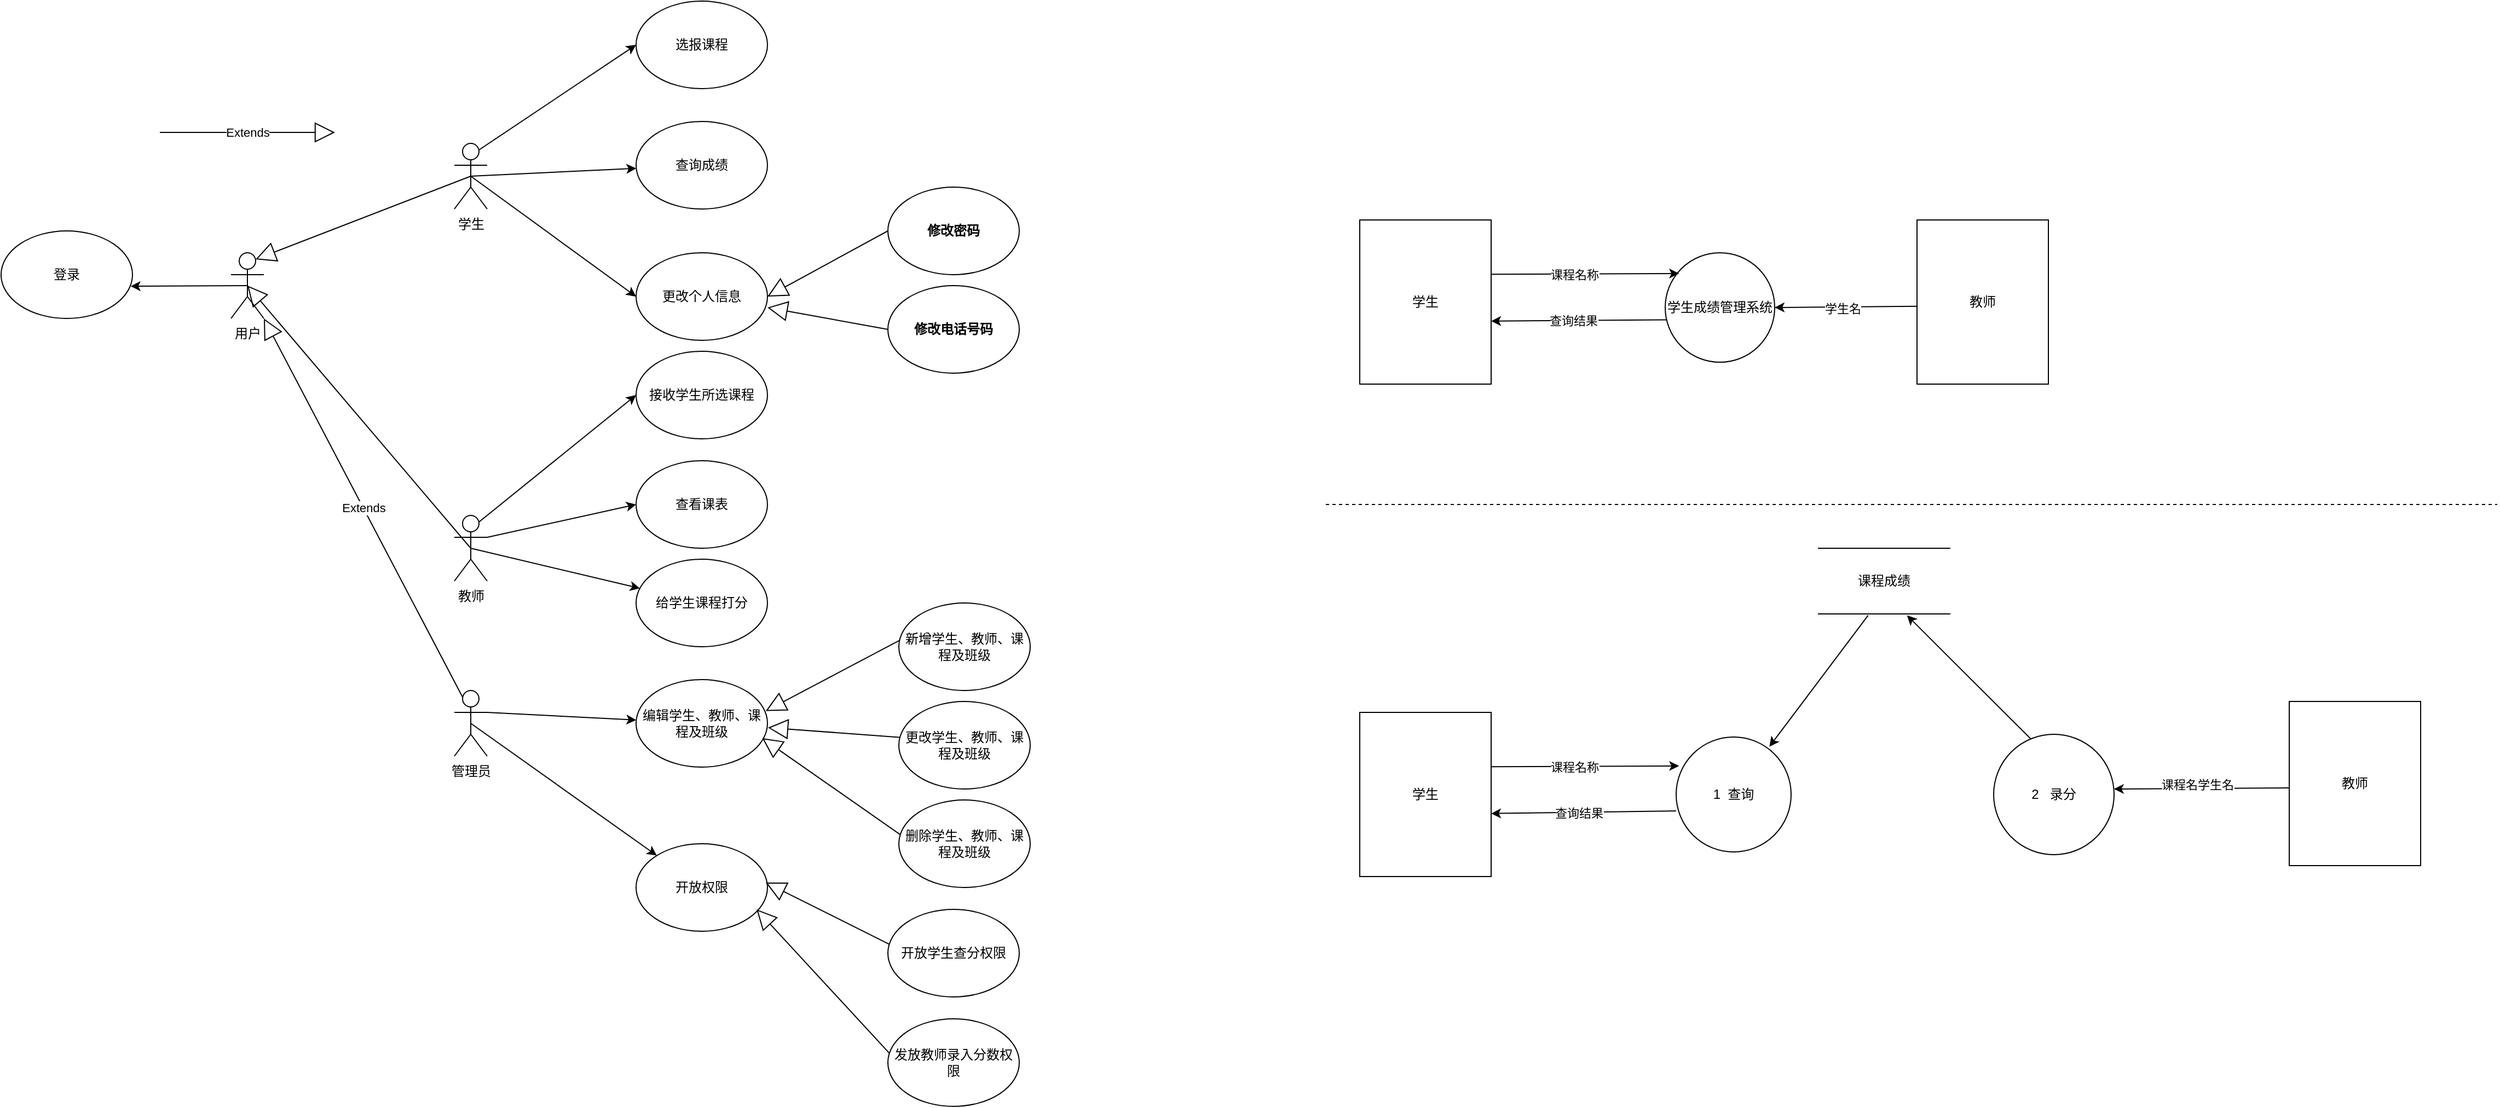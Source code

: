 <mxfile version="22.0.8" type="github" pages="2">
  <diagram name="第 1 页" id="OLtmOnj1G0xmocBiT_f8">
    <mxGraphModel dx="834" dy="469" grid="1" gridSize="10" guides="1" tooltips="1" connect="1" arrows="1" fold="1" page="1" pageScale="1" pageWidth="827" pageHeight="1169" math="0" shadow="0">
      <root>
        <mxCell id="0" />
        <mxCell id="1" parent="0" />
        <mxCell id="zD0eJCW0B57OZEV-lel7-20" value="用户" style="shape=umlActor;verticalLabelPosition=bottom;verticalAlign=top;html=1;outlineConnect=0;" vertex="1" parent="1">
          <mxGeometry x="210" y="250" width="30" height="60" as="geometry" />
        </mxCell>
        <mxCell id="zD0eJCW0B57OZEV-lel7-21" value="登录" style="ellipse;whiteSpace=wrap;html=1;" vertex="1" parent="1">
          <mxGeometry y="230" width="120" height="80" as="geometry" />
        </mxCell>
        <mxCell id="zD0eJCW0B57OZEV-lel7-22" style="edgeStyle=orthogonalEdgeStyle;rounded=0;orthogonalLoop=1;jettySize=auto;html=1;exitX=1;exitY=0.5;exitDx=0;exitDy=0;entryX=0.917;entryY=0.504;entryDx=0;entryDy=0;entryPerimeter=0;strokeColor=none;" edge="1" parent="1" source="zD0eJCW0B57OZEV-lel7-21" target="zD0eJCW0B57OZEV-lel7-21">
          <mxGeometry relative="1" as="geometry" />
        </mxCell>
        <mxCell id="zD0eJCW0B57OZEV-lel7-27" value="" style="endArrow=classic;html=1;rounded=0;entryX=0.986;entryY=0.632;entryDx=0;entryDy=0;entryPerimeter=0;exitX=0.5;exitY=0.5;exitDx=0;exitDy=0;exitPerimeter=0;" edge="1" parent="1" source="zD0eJCW0B57OZEV-lel7-20" target="zD0eJCW0B57OZEV-lel7-21">
          <mxGeometry width="50" height="50" relative="1" as="geometry">
            <mxPoint x="190" y="340" as="sourcePoint" />
            <mxPoint x="240" y="290" as="targetPoint" />
          </mxGeometry>
        </mxCell>
        <mxCell id="zD0eJCW0B57OZEV-lel7-30" value="" style="endArrow=block;endSize=16;endFill=0;html=1;rounded=0;entryX=0.75;entryY=0.1;entryDx=0;entryDy=0;entryPerimeter=0;exitX=0.5;exitY=0.5;exitDx=0;exitDy=0;exitPerimeter=0;" edge="1" parent="1" source="zD0eJCW0B57OZEV-lel7-31" target="zD0eJCW0B57OZEV-lel7-20">
          <mxGeometry width="160" relative="1" as="geometry">
            <mxPoint x="320" y="240" as="sourcePoint" />
            <mxPoint x="370" y="330" as="targetPoint" />
          </mxGeometry>
        </mxCell>
        <mxCell id="zD0eJCW0B57OZEV-lel7-31" value="学生" style="shape=umlActor;verticalLabelPosition=bottom;verticalAlign=top;html=1;" vertex="1" parent="1">
          <mxGeometry x="414" y="150" width="30" height="60" as="geometry" />
        </mxCell>
        <mxCell id="zD0eJCW0B57OZEV-lel7-34" value="Extends" style="endArrow=block;endSize=16;endFill=0;html=1;rounded=0;" edge="1" parent="1">
          <mxGeometry width="160" relative="1" as="geometry">
            <mxPoint x="145" y="140" as="sourcePoint" />
            <mxPoint x="305" y="140" as="targetPoint" />
          </mxGeometry>
        </mxCell>
        <mxCell id="zD0eJCW0B57OZEV-lel7-35" value="选报课程" style="ellipse;whiteSpace=wrap;html=1;" vertex="1" parent="1">
          <mxGeometry x="580" y="20" width="120" height="80" as="geometry" />
        </mxCell>
        <mxCell id="zD0eJCW0B57OZEV-lel7-36" value="" style="endArrow=classic;html=1;rounded=0;entryX=0;entryY=0.5;entryDx=0;entryDy=0;exitX=0.75;exitY=0.1;exitDx=0;exitDy=0;exitPerimeter=0;" edge="1" parent="1" source="zD0eJCW0B57OZEV-lel7-31" target="zD0eJCW0B57OZEV-lel7-35">
          <mxGeometry width="50" height="50" relative="1" as="geometry">
            <mxPoint x="470" y="170" as="sourcePoint" />
            <mxPoint x="520" y="120" as="targetPoint" />
          </mxGeometry>
        </mxCell>
        <mxCell id="zD0eJCW0B57OZEV-lel7-37" value="" style="endArrow=classic;html=1;rounded=0;exitX=0.5;exitY=0.5;exitDx=0;exitDy=0;exitPerimeter=0;" edge="1" parent="1" source="zD0eJCW0B57OZEV-lel7-31" target="zD0eJCW0B57OZEV-lel7-38">
          <mxGeometry width="50" height="50" relative="1" as="geometry">
            <mxPoint x="450" y="300" as="sourcePoint" />
            <mxPoint x="500" y="250" as="targetPoint" />
          </mxGeometry>
        </mxCell>
        <mxCell id="zD0eJCW0B57OZEV-lel7-38" value="查询成绩" style="ellipse;whiteSpace=wrap;html=1;" vertex="1" parent="1">
          <mxGeometry x="580" y="130" width="120" height="80" as="geometry" />
        </mxCell>
        <mxCell id="zD0eJCW0B57OZEV-lel7-41" value="" style="endArrow=classic;html=1;rounded=0;exitX=0.5;exitY=0.5;exitDx=0;exitDy=0;exitPerimeter=0;entryX=0;entryY=0.5;entryDx=0;entryDy=0;" edge="1" parent="1" source="zD0eJCW0B57OZEV-lel7-31" target="zD0eJCW0B57OZEV-lel7-42">
          <mxGeometry width="50" height="50" relative="1" as="geometry">
            <mxPoint x="410" y="390" as="sourcePoint" />
            <mxPoint x="460" y="340" as="targetPoint" />
          </mxGeometry>
        </mxCell>
        <mxCell id="zD0eJCW0B57OZEV-lel7-42" value="更改个人信息" style="ellipse;whiteSpace=wrap;html=1;" vertex="1" parent="1">
          <mxGeometry x="580" y="250" width="120" height="80" as="geometry" />
        </mxCell>
        <mxCell id="zD0eJCW0B57OZEV-lel7-43" value="" style="endArrow=block;endSize=16;endFill=0;html=1;rounded=0;entryX=1;entryY=0.5;entryDx=0;entryDy=0;fontStyle=1" edge="1" parent="1" target="zD0eJCW0B57OZEV-lel7-42">
          <mxGeometry width="160" relative="1" as="geometry">
            <mxPoint x="810" y="230" as="sourcePoint" />
            <mxPoint x="640" y="270" as="targetPoint" />
          </mxGeometry>
        </mxCell>
        <mxCell id="zD0eJCW0B57OZEV-lel7-44" value="修改密码" style="ellipse;whiteSpace=wrap;html=1;fontStyle=1" vertex="1" parent="1">
          <mxGeometry x="810" y="190" width="120" height="80" as="geometry" />
        </mxCell>
        <mxCell id="zD0eJCW0B57OZEV-lel7-45" value="" style="endArrow=block;endSize=16;endFill=0;html=1;rounded=0;entryX=1;entryY=0.5;entryDx=0;entryDy=0;fontStyle=1;exitX=0;exitY=0.5;exitDx=0;exitDy=0;" edge="1" parent="1" source="zD0eJCW0B57OZEV-lel7-46">
          <mxGeometry width="160" relative="1" as="geometry">
            <mxPoint x="810" y="350" as="sourcePoint" />
            <mxPoint x="700" y="300" as="targetPoint" />
          </mxGeometry>
        </mxCell>
        <mxCell id="zD0eJCW0B57OZEV-lel7-46" value="修改电话号码" style="ellipse;whiteSpace=wrap;html=1;fontStyle=1" vertex="1" parent="1">
          <mxGeometry x="810" y="280" width="120" height="80" as="geometry" />
        </mxCell>
        <mxCell id="zD0eJCW0B57OZEV-lel7-47" value="" style="endArrow=block;endSize=16;endFill=0;html=1;rounded=0;entryX=0.5;entryY=0.5;entryDx=0;entryDy=0;entryPerimeter=0;exitX=0.5;exitY=0.5;exitDx=0;exitDy=0;exitPerimeter=0;" edge="1" parent="1" source="zD0eJCW0B57OZEV-lel7-48" target="zD0eJCW0B57OZEV-lel7-20">
          <mxGeometry width="160" relative="1" as="geometry">
            <mxPoint x="327" y="680" as="sourcePoint" />
            <mxPoint x="240" y="696" as="targetPoint" />
          </mxGeometry>
        </mxCell>
        <mxCell id="zD0eJCW0B57OZEV-lel7-48" value="教师" style="shape=umlActor;verticalLabelPosition=bottom;verticalAlign=top;html=1;" vertex="1" parent="1">
          <mxGeometry x="414" y="490" width="30" height="60" as="geometry" />
        </mxCell>
        <mxCell id="zD0eJCW0B57OZEV-lel7-49" value="" style="endArrow=classic;html=1;rounded=0;entryX=0;entryY=0.5;entryDx=0;entryDy=0;exitX=0.75;exitY=0.1;exitDx=0;exitDy=0;exitPerimeter=0;" edge="1" parent="1" source="zD0eJCW0B57OZEV-lel7-48" target="zD0eJCW0B57OZEV-lel7-58">
          <mxGeometry width="50" height="50" relative="1" as="geometry">
            <mxPoint x="431" y="530" as="sourcePoint" />
            <mxPoint x="541" y="420" as="targetPoint" />
          </mxGeometry>
        </mxCell>
        <mxCell id="zD0eJCW0B57OZEV-lel7-50" value="" style="endArrow=classic;html=1;rounded=0;exitX=0.5;exitY=0.5;exitDx=0;exitDy=0;exitPerimeter=0;" edge="1" parent="1" source="zD0eJCW0B57OZEV-lel7-48" target="zD0eJCW0B57OZEV-lel7-51">
          <mxGeometry width="50" height="50" relative="1" as="geometry">
            <mxPoint x="411" y="660" as="sourcePoint" />
            <mxPoint x="461" y="610" as="targetPoint" />
          </mxGeometry>
        </mxCell>
        <mxCell id="zD0eJCW0B57OZEV-lel7-51" value="给学生课程打分" style="ellipse;whiteSpace=wrap;html=1;" vertex="1" parent="1">
          <mxGeometry x="580" y="530" width="120" height="80" as="geometry" />
        </mxCell>
        <mxCell id="zD0eJCW0B57OZEV-lel7-58" value="接收学生所选课程" style="ellipse;whiteSpace=wrap;html=1;" vertex="1" parent="1">
          <mxGeometry x="580" y="340" width="120" height="80" as="geometry" />
        </mxCell>
        <mxCell id="zD0eJCW0B57OZEV-lel7-61" value="Extends" style="endArrow=block;endSize=16;endFill=0;html=1;rounded=0;entryX=1;entryY=1;entryDx=0;entryDy=0;entryPerimeter=0;exitX=0.25;exitY=0.1;exitDx=0;exitDy=0;exitPerimeter=0;" edge="1" parent="1" source="zD0eJCW0B57OZEV-lel7-62" target="zD0eJCW0B57OZEV-lel7-20">
          <mxGeometry width="160" relative="1" as="geometry">
            <mxPoint x="280" y="580" as="sourcePoint" />
            <mxPoint x="440" y="580" as="targetPoint" />
          </mxGeometry>
        </mxCell>
        <mxCell id="zD0eJCW0B57OZEV-lel7-62" value="管理员" style="shape=umlActor;verticalLabelPosition=bottom;verticalAlign=top;html=1;outlineConnect=0;" vertex="1" parent="1">
          <mxGeometry x="414" y="650" width="30" height="60" as="geometry" />
        </mxCell>
        <mxCell id="zD0eJCW0B57OZEV-lel7-63" value="" style="endArrow=classic;html=1;rounded=0;exitX=1;exitY=0.333;exitDx=0;exitDy=0;exitPerimeter=0;" edge="1" parent="1" source="zD0eJCW0B57OZEV-lel7-62" target="zD0eJCW0B57OZEV-lel7-64">
          <mxGeometry width="50" height="50" relative="1" as="geometry">
            <mxPoint x="540" y="705" as="sourcePoint" />
            <mxPoint x="590" y="655" as="targetPoint" />
          </mxGeometry>
        </mxCell>
        <mxCell id="zD0eJCW0B57OZEV-lel7-64" value="编辑学生、教师、课程及班级" style="ellipse;whiteSpace=wrap;html=1;" vertex="1" parent="1">
          <mxGeometry x="580" y="640" width="120" height="80" as="geometry" />
        </mxCell>
        <mxCell id="zD0eJCW0B57OZEV-lel7-65" value="" style="endArrow=classic;html=1;rounded=0;exitX=0.5;exitY=0.5;exitDx=0;exitDy=0;exitPerimeter=0;" edge="1" parent="1" source="zD0eJCW0B57OZEV-lel7-62" target="zD0eJCW0B57OZEV-lel7-66">
          <mxGeometry width="50" height="50" relative="1" as="geometry">
            <mxPoint x="410" y="650" as="sourcePoint" />
            <mxPoint x="570" y="780" as="targetPoint" />
          </mxGeometry>
        </mxCell>
        <mxCell id="zD0eJCW0B57OZEV-lel7-66" value="开放权限" style="ellipse;whiteSpace=wrap;html=1;" vertex="1" parent="1">
          <mxGeometry x="580" y="790" width="120" height="80" as="geometry" />
        </mxCell>
        <mxCell id="zD0eJCW0B57OZEV-lel7-68" value="" style="endArrow=block;endSize=16;endFill=0;html=1;rounded=0;entryX=0.987;entryY=0.359;entryDx=0;entryDy=0;entryPerimeter=0;exitX=0.015;exitY=0.42;exitDx=0;exitDy=0;exitPerimeter=0;" edge="1" parent="1" source="zD0eJCW0B57OZEV-lel7-69" target="zD0eJCW0B57OZEV-lel7-64">
          <mxGeometry width="160" relative="1" as="geometry">
            <mxPoint x="820" y="610" as="sourcePoint" />
            <mxPoint x="710" y="640" as="targetPoint" />
          </mxGeometry>
        </mxCell>
        <mxCell id="zD0eJCW0B57OZEV-lel7-69" value="新增学生、教师、课程及班级" style="ellipse;whiteSpace=wrap;html=1;" vertex="1" parent="1">
          <mxGeometry x="820" y="570" width="120" height="80" as="geometry" />
        </mxCell>
        <mxCell id="zD0eJCW0B57OZEV-lel7-70" value="" style="endArrow=block;endSize=16;endFill=0;html=1;rounded=0;exitX=0.02;exitY=0.415;exitDx=0;exitDy=0;exitPerimeter=0;entryX=1.004;entryY=0.549;entryDx=0;entryDy=0;entryPerimeter=0;" edge="1" parent="1" target="zD0eJCW0B57OZEV-lel7-64">
          <mxGeometry width="160" relative="1" as="geometry">
            <mxPoint x="826.8" y="693.2" as="sourcePoint" />
            <mxPoint x="705" y="690" as="targetPoint" />
          </mxGeometry>
        </mxCell>
        <mxCell id="zD0eJCW0B57OZEV-lel7-71" value="更改学生、教师、课程及班级" style="ellipse;whiteSpace=wrap;html=1;" vertex="1" parent="1">
          <mxGeometry x="820" y="660" width="120" height="80" as="geometry" />
        </mxCell>
        <mxCell id="zD0eJCW0B57OZEV-lel7-72" value="" style="endArrow=block;endSize=16;endFill=0;html=1;rounded=0;exitX=0.018;exitY=0.404;exitDx=0;exitDy=0;exitPerimeter=0;entryX=0.96;entryY=0.669;entryDx=0;entryDy=0;entryPerimeter=0;" edge="1" parent="1" source="zD0eJCW0B57OZEV-lel7-73" target="zD0eJCW0B57OZEV-lel7-64">
          <mxGeometry width="160" relative="1" as="geometry">
            <mxPoint x="801.8" y="773.2" as="sourcePoint" />
            <mxPoint x="700" y="700" as="targetPoint" />
          </mxGeometry>
        </mxCell>
        <mxCell id="zD0eJCW0B57OZEV-lel7-73" value="删除学生、教师、课程及班级" style="ellipse;whiteSpace=wrap;html=1;" vertex="1" parent="1">
          <mxGeometry x="820" y="750" width="120" height="80" as="geometry" />
        </mxCell>
        <mxCell id="zD0eJCW0B57OZEV-lel7-74" value="" style="endArrow=block;endSize=16;endFill=0;html=1;rounded=0;exitX=0.018;exitY=0.404;exitDx=0;exitDy=0;exitPerimeter=0;entryX=0.917;entryY=0.75;entryDx=0;entryDy=0;entryPerimeter=0;" edge="1" parent="1" source="zD0eJCW0B57OZEV-lel7-75" target="zD0eJCW0B57OZEV-lel7-66">
          <mxGeometry width="160" relative="1" as="geometry">
            <mxPoint x="736.8" y="989.2" as="sourcePoint" />
            <mxPoint x="630" y="910" as="targetPoint" />
          </mxGeometry>
        </mxCell>
        <mxCell id="zD0eJCW0B57OZEV-lel7-75" value="发放教师录入分数权限" style="ellipse;whiteSpace=wrap;html=1;" vertex="1" parent="1">
          <mxGeometry x="810" y="950" width="120" height="80" as="geometry" />
        </mxCell>
        <mxCell id="zD0eJCW0B57OZEV-lel7-76" value="" style="endArrow=block;endSize=16;endFill=0;html=1;rounded=0;exitX=0.018;exitY=0.404;exitDx=0;exitDy=0;exitPerimeter=0;entryX=0.987;entryY=0.443;entryDx=0;entryDy=0;entryPerimeter=0;" edge="1" parent="1" source="zD0eJCW0B57OZEV-lel7-77" target="zD0eJCW0B57OZEV-lel7-66">
          <mxGeometry width="160" relative="1" as="geometry">
            <mxPoint x="806.8" y="899.2" as="sourcePoint" />
            <mxPoint x="700" y="820" as="targetPoint" />
          </mxGeometry>
        </mxCell>
        <mxCell id="zD0eJCW0B57OZEV-lel7-77" value="开放学生查分权限" style="ellipse;whiteSpace=wrap;html=1;" vertex="1" parent="1">
          <mxGeometry x="810" y="850" width="120" height="80" as="geometry" />
        </mxCell>
        <mxCell id="zD0eJCW0B57OZEV-lel7-78" value="" style="endArrow=none;dashed=1;html=1;rounded=0;" edge="1" parent="1">
          <mxGeometry width="50" height="50" relative="1" as="geometry">
            <mxPoint x="1210" y="480" as="sourcePoint" />
            <mxPoint x="2280" y="480" as="targetPoint" />
          </mxGeometry>
        </mxCell>
        <mxCell id="zD0eJCW0B57OZEV-lel7-79" value="" style="endArrow=classic;html=1;rounded=0;entryX=0;entryY=0.5;entryDx=0;entryDy=0;exitX=1;exitY=0.333;exitDx=0;exitDy=0;exitPerimeter=0;" edge="1" parent="1" target="zD0eJCW0B57OZEV-lel7-80" source="zD0eJCW0B57OZEV-lel7-48">
          <mxGeometry width="50" height="50" relative="1" as="geometry">
            <mxPoint x="390" y="536" as="sourcePoint" />
            <mxPoint x="550" y="500" as="targetPoint" />
          </mxGeometry>
        </mxCell>
        <mxCell id="zD0eJCW0B57OZEV-lel7-80" value="查看课表" style="ellipse;whiteSpace=wrap;html=1;" vertex="1" parent="1">
          <mxGeometry x="580" y="440" width="120" height="80" as="geometry" />
        </mxCell>
        <mxCell id="zD0eJCW0B57OZEV-lel7-81" value="学生" style="rounded=0;whiteSpace=wrap;html=1;" vertex="1" parent="1">
          <mxGeometry x="1241" y="220" width="120" height="150" as="geometry" />
        </mxCell>
        <mxCell id="zD0eJCW0B57OZEV-lel7-82" value="学生成绩管理系统" style="ellipse;whiteSpace=wrap;html=1;aspect=fixed;" vertex="1" parent="1">
          <mxGeometry x="1520" y="250" width="100" height="100" as="geometry" />
        </mxCell>
        <mxCell id="zD0eJCW0B57OZEV-lel7-84" value="" style="endArrow=classic;html=1;rounded=0;exitX=0.997;exitY=0.331;exitDx=0;exitDy=0;entryX=0.127;entryY=0.189;entryDx=0;entryDy=0;entryPerimeter=0;exitPerimeter=0;" edge="1" parent="1" source="zD0eJCW0B57OZEV-lel7-81" target="zD0eJCW0B57OZEV-lel7-82">
          <mxGeometry width="50" height="50" relative="1" as="geometry">
            <mxPoint x="1660" y="560" as="sourcePoint" />
            <mxPoint x="1710" y="510" as="targetPoint" />
          </mxGeometry>
        </mxCell>
        <mxCell id="zD0eJCW0B57OZEV-lel7-85" value="课程名称" style="edgeLabel;html=1;align=center;verticalAlign=middle;resizable=0;points=[];" vertex="1" connectable="0" parent="zD0eJCW0B57OZEV-lel7-84">
          <mxGeometry x="-0.109" relative="1" as="geometry">
            <mxPoint as="offset" />
          </mxGeometry>
        </mxCell>
        <mxCell id="zD0eJCW0B57OZEV-lel7-86" value="" style="endArrow=classic;html=1;rounded=0;exitX=0.012;exitY=0.612;exitDx=0;exitDy=0;exitPerimeter=0;entryX=1;entryY=0.616;entryDx=0;entryDy=0;entryPerimeter=0;" edge="1" parent="1" source="zD0eJCW0B57OZEV-lel7-82" target="zD0eJCW0B57OZEV-lel7-81">
          <mxGeometry width="50" height="50" relative="1" as="geometry">
            <mxPoint x="1555.36" y="311.2" as="sourcePoint" />
            <mxPoint x="1361.0" y="310.0" as="targetPoint" />
          </mxGeometry>
        </mxCell>
        <mxCell id="zD0eJCW0B57OZEV-lel7-87" value="查询结果" style="edgeLabel;html=1;align=center;verticalAlign=middle;resizable=0;points=[];" vertex="1" connectable="0" parent="zD0eJCW0B57OZEV-lel7-86">
          <mxGeometry x="0.06" relative="1" as="geometry">
            <mxPoint as="offset" />
          </mxGeometry>
        </mxCell>
        <mxCell id="zD0eJCW0B57OZEV-lel7-89" value="教师" style="rounded=0;whiteSpace=wrap;html=1;" vertex="1" parent="1">
          <mxGeometry x="1750" y="220" width="120" height="150" as="geometry" />
        </mxCell>
        <mxCell id="zD0eJCW0B57OZEV-lel7-90" value="" style="endArrow=classic;html=1;rounded=0;entryX=1;entryY=0.5;entryDx=0;entryDy=0;exitX=0.001;exitY=0.526;exitDx=0;exitDy=0;exitPerimeter=0;" edge="1" parent="1" source="zD0eJCW0B57OZEV-lel7-89" target="zD0eJCW0B57OZEV-lel7-82">
          <mxGeometry width="50" height="50" relative="1" as="geometry">
            <mxPoint x="1530" y="320" as="sourcePoint" />
            <mxPoint x="1580" y="270" as="targetPoint" />
          </mxGeometry>
        </mxCell>
        <mxCell id="zD0eJCW0B57OZEV-lel7-91" value="学生名" style="edgeLabel;html=1;align=center;verticalAlign=middle;resizable=0;points=[];" vertex="1" connectable="0" parent="zD0eJCW0B57OZEV-lel7-90">
          <mxGeometry x="0.043" y="1" relative="1" as="geometry">
            <mxPoint as="offset" />
          </mxGeometry>
        </mxCell>
        <mxCell id="zD0eJCW0B57OZEV-lel7-92" value="学生" style="rounded=0;whiteSpace=wrap;html=1;" vertex="1" parent="1">
          <mxGeometry x="1241" y="670" width="120" height="150" as="geometry" />
        </mxCell>
        <mxCell id="zD0eJCW0B57OZEV-lel7-94" value="" style="endArrow=classic;html=1;rounded=0;exitX=0.997;exitY=0.331;exitDx=0;exitDy=0;entryX=0.127;entryY=0.189;entryDx=0;entryDy=0;entryPerimeter=0;exitPerimeter=0;" edge="1" parent="1" source="zD0eJCW0B57OZEV-lel7-92">
          <mxGeometry width="50" height="50" relative="1" as="geometry">
            <mxPoint x="1660" y="1010" as="sourcePoint" />
            <mxPoint x="1532.7" y="718.9" as="targetPoint" />
          </mxGeometry>
        </mxCell>
        <mxCell id="zD0eJCW0B57OZEV-lel7-95" value="课程名称" style="edgeLabel;html=1;align=center;verticalAlign=middle;resizable=0;points=[];" vertex="1" connectable="0" parent="zD0eJCW0B57OZEV-lel7-94">
          <mxGeometry x="-0.109" relative="1" as="geometry">
            <mxPoint as="offset" />
          </mxGeometry>
        </mxCell>
        <mxCell id="zD0eJCW0B57OZEV-lel7-96" value="" style="endArrow=classic;html=1;rounded=0;exitX=0;exitY=0.643;exitDx=0;exitDy=0;exitPerimeter=0;entryX=1;entryY=0.616;entryDx=0;entryDy=0;entryPerimeter=0;" edge="1" parent="1" source="zD0eJCW0B57OZEV-lel7-104" target="zD0eJCW0B57OZEV-lel7-92">
          <mxGeometry width="50" height="50" relative="1" as="geometry">
            <mxPoint x="1521.2" y="761.2" as="sourcePoint" />
            <mxPoint x="1361.0" y="760" as="targetPoint" />
          </mxGeometry>
        </mxCell>
        <mxCell id="zD0eJCW0B57OZEV-lel7-97" value="查询结果" style="edgeLabel;html=1;align=center;verticalAlign=middle;resizable=0;points=[];" vertex="1" connectable="0" parent="zD0eJCW0B57OZEV-lel7-96">
          <mxGeometry x="0.06" relative="1" as="geometry">
            <mxPoint as="offset" />
          </mxGeometry>
        </mxCell>
        <mxCell id="zD0eJCW0B57OZEV-lel7-101" value="教师" style="rounded=0;whiteSpace=wrap;html=1;" vertex="1" parent="1">
          <mxGeometry x="2090" y="660" width="120" height="150" as="geometry" />
        </mxCell>
        <mxCell id="zD0eJCW0B57OZEV-lel7-102" value="" style="endArrow=classic;html=1;rounded=0;exitX=-0.003;exitY=0.527;exitDx=0;exitDy=0;exitPerimeter=0;" edge="1" source="zD0eJCW0B57OZEV-lel7-101" parent="1">
          <mxGeometry width="50" height="50" relative="1" as="geometry">
            <mxPoint x="2008" y="729.35" as="sourcePoint" />
            <mxPoint x="1929.876" y="739.999" as="targetPoint" />
          </mxGeometry>
        </mxCell>
        <mxCell id="zD0eJCW0B57OZEV-lel7-103" value="课程名学生名" style="edgeLabel;html=1;align=center;verticalAlign=middle;resizable=0;points=[];" vertex="1" connectable="0" parent="zD0eJCW0B57OZEV-lel7-102">
          <mxGeometry x="0.043" y="1" relative="1" as="geometry">
            <mxPoint y="-5" as="offset" />
          </mxGeometry>
        </mxCell>
        <mxCell id="zD0eJCW0B57OZEV-lel7-104" value="1&amp;nbsp; 查询" style="ellipse;whiteSpace=wrap;html=1;aspect=fixed;" vertex="1" parent="1">
          <mxGeometry x="1530" y="692.5" width="105" height="105" as="geometry" />
        </mxCell>
        <mxCell id="zD0eJCW0B57OZEV-lel7-106" value="2&amp;nbsp; &amp;nbsp;录分" style="ellipse;whiteSpace=wrap;html=1;aspect=fixed;" vertex="1" parent="1">
          <mxGeometry x="1820" y="690" width="110" height="110" as="geometry" />
        </mxCell>
        <mxCell id="zD0eJCW0B57OZEV-lel7-107" value="课程成绩" style="shape=partialRectangle;whiteSpace=wrap;html=1;left=0;right=0;fillColor=none;" vertex="1" parent="1">
          <mxGeometry x="1660" y="520" width="120" height="60" as="geometry" />
        </mxCell>
        <mxCell id="PdXUWXV8pDcUaYsLuXAO-2" value="" style="endArrow=classic;html=1;rounded=0;entryX=0.674;entryY=1.022;entryDx=0;entryDy=0;entryPerimeter=0;exitX=0.309;exitY=0.039;exitDx=0;exitDy=0;exitPerimeter=0;" edge="1" parent="1" source="zD0eJCW0B57OZEV-lel7-106" target="zD0eJCW0B57OZEV-lel7-107">
          <mxGeometry width="50" height="50" relative="1" as="geometry">
            <mxPoint x="1790" y="660" as="sourcePoint" />
            <mxPoint x="1840" y="610" as="targetPoint" />
          </mxGeometry>
        </mxCell>
        <mxCell id="PdXUWXV8pDcUaYsLuXAO-3" value="" style="endArrow=classic;html=1;rounded=0;entryX=0.811;entryY=0.084;entryDx=0;entryDy=0;entryPerimeter=0;exitX=0.378;exitY=1.022;exitDx=0;exitDy=0;exitPerimeter=0;" edge="1" parent="1" source="zD0eJCW0B57OZEV-lel7-107" target="zD0eJCW0B57OZEV-lel7-104">
          <mxGeometry width="50" height="50" relative="1" as="geometry">
            <mxPoint x="1660" y="630" as="sourcePoint" />
            <mxPoint x="1710" y="580" as="targetPoint" />
          </mxGeometry>
        </mxCell>
      </root>
    </mxGraphModel>
  </diagram>
  <diagram id="kk67maaI2nnsgNOl0EbK" name="第 2 页">
    <mxGraphModel dx="1167" dy="656" grid="1" gridSize="10" guides="1" tooltips="1" connect="1" arrows="1" fold="1" page="1" pageScale="1" pageWidth="827" pageHeight="1169" math="0" shadow="0">
      <root>
        <mxCell id="0" />
        <mxCell id="1" parent="0" />
      </root>
    </mxGraphModel>
  </diagram>
</mxfile>
